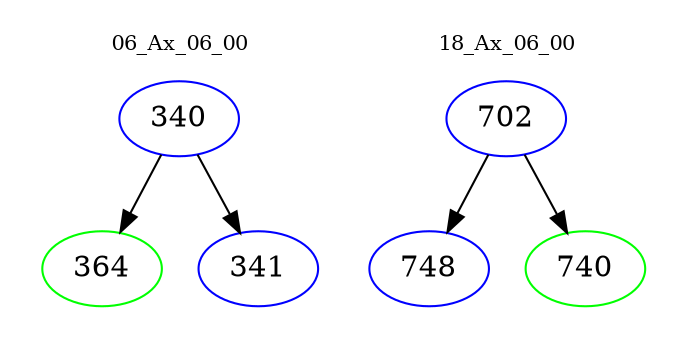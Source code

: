 digraph{
subgraph cluster_0 {
color = white
label = "06_Ax_06_00";
fontsize=10;
T0_340 [label="340", color="blue"]
T0_340 -> T0_364 [color="black"]
T0_364 [label="364", color="green"]
T0_340 -> T0_341 [color="black"]
T0_341 [label="341", color="blue"]
}
subgraph cluster_1 {
color = white
label = "18_Ax_06_00";
fontsize=10;
T1_702 [label="702", color="blue"]
T1_702 -> T1_748 [color="black"]
T1_748 [label="748", color="blue"]
T1_702 -> T1_740 [color="black"]
T1_740 [label="740", color="green"]
}
}
